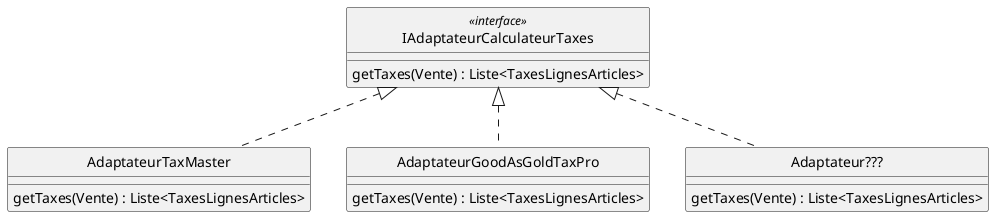 @startuml F22.1-adapter
skinparam style strictuml
skinparam BackgroundColor transparent
class "IAdaptateurCalculateurTaxes" as IAC <<interface>> {
    getTaxes(Vente) : Liste<TaxesLignesArticles>
}
class AdaptateurTaxMaster implements IAC {
    getTaxes(Vente) : Liste<TaxesLignesArticles>
}
class AdaptateurGoodAsGoldTaxPro implements IAC {
    getTaxes(Vente) : Liste<TaxesLignesArticles>
}
class Adaptateur??? implements IAC {
    getTaxes(Vente) : Liste<TaxesLignesArticles>
}
@enduml